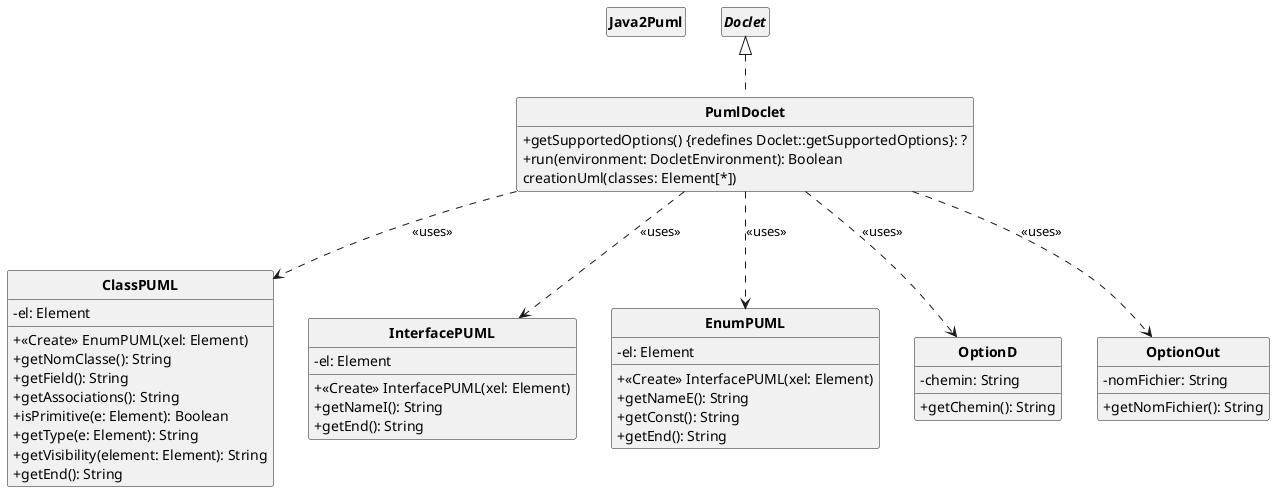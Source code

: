 @startuml
'https://plantuml.com/sequence-diagram
skinparam style strictuml
skinparam classAttributeIconSize 0
skinparam classFontStyle Bold
hide empty members



class Java2Puml
{
}


class ClassPUML
{
    -el: Element
    +<<Create>> EnumPUML(xel: Element)
    +getNomClasse(): String
    +getField(): String
    +getAssociations(): String
    +isPrimitive(e: Element): Boolean
    +getType(e: Element): String
    +getVisibility(element: Element): String
    +getEnd(): String
}


class InterfacePUML
{
    -el: Element
    +<<Create>> InterfacePUML(xel: Element)
    +getNameI(): String
    +getEnd(): String
}


class EnumPUML
{
    -el: Element
    +<<Create>> InterfacePUML(xel: Element)
    +getNameE(): String
    +getConst(): String
    +getEnd(): String
}



class PumlDoclet implements Doclet
{
    +getSupportedOptions() {redefines Doclet::getSupportedOptions}: ?
    +run(environment: DocletEnvironment): Boolean
    creationUml(classes: Element[*])
}


class OptionD implements Doclet.Option
{
    -chemin: String
    +getChemin(): String
}


class OptionOut implements Doclet.Option
{
    -nomFichier: String
    +getNomFichier(): String
}

PumlDoclet  ..>  ClassPUML: <<uses>>
PumlDoclet  ..>  InterfacePUML: <<uses>>
PumlDoclet  ..>  EnumPUML: <<uses>>

PumlDoclet  ..>  OptionD: <<uses>>
PumlDoclet  ..>  OptionOut: <<uses>>

@enduml